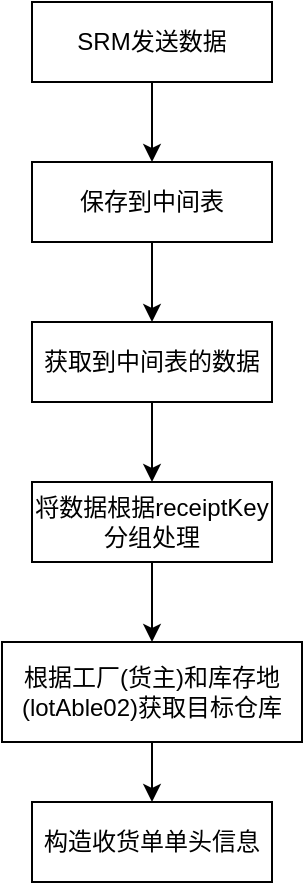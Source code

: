<mxfile version="20.6.0" type="github">
  <diagram id="C5RBs43oDa-KdzZeNtuy" name="Page-1">
    <mxGraphModel dx="829" dy="653" grid="1" gridSize="10" guides="1" tooltips="1" connect="1" arrows="1" fold="1" page="1" pageScale="1" pageWidth="827" pageHeight="1169" math="0" shadow="0">
      <root>
        <mxCell id="WIyWlLk6GJQsqaUBKTNV-0" />
        <mxCell id="WIyWlLk6GJQsqaUBKTNV-1" parent="WIyWlLk6GJQsqaUBKTNV-0" />
        <mxCell id="hfSJZbvPrYXMbz0-JqcR-3" style="edgeStyle=orthogonalEdgeStyle;rounded=0;orthogonalLoop=1;jettySize=auto;html=1;exitX=0.5;exitY=1;exitDx=0;exitDy=0;" edge="1" parent="WIyWlLk6GJQsqaUBKTNV-1" source="hfSJZbvPrYXMbz0-JqcR-0" target="hfSJZbvPrYXMbz0-JqcR-1">
          <mxGeometry relative="1" as="geometry" />
        </mxCell>
        <mxCell id="hfSJZbvPrYXMbz0-JqcR-0" value="SRM发送数据" style="rounded=0;whiteSpace=wrap;html=1;" vertex="1" parent="WIyWlLk6GJQsqaUBKTNV-1">
          <mxGeometry x="340" y="50" width="120" height="40" as="geometry" />
        </mxCell>
        <mxCell id="hfSJZbvPrYXMbz0-JqcR-4" style="edgeStyle=orthogonalEdgeStyle;rounded=0;orthogonalLoop=1;jettySize=auto;html=1;exitX=0.5;exitY=1;exitDx=0;exitDy=0;entryX=0.5;entryY=0;entryDx=0;entryDy=0;" edge="1" parent="WIyWlLk6GJQsqaUBKTNV-1" source="hfSJZbvPrYXMbz0-JqcR-1" target="hfSJZbvPrYXMbz0-JqcR-2">
          <mxGeometry relative="1" as="geometry" />
        </mxCell>
        <mxCell id="hfSJZbvPrYXMbz0-JqcR-1" value="保存到中间表" style="rounded=0;whiteSpace=wrap;html=1;" vertex="1" parent="WIyWlLk6GJQsqaUBKTNV-1">
          <mxGeometry x="340" y="130" width="120" height="40" as="geometry" />
        </mxCell>
        <mxCell id="hfSJZbvPrYXMbz0-JqcR-7" style="edgeStyle=orthogonalEdgeStyle;rounded=0;orthogonalLoop=1;jettySize=auto;html=1;exitX=0.5;exitY=1;exitDx=0;exitDy=0;" edge="1" parent="WIyWlLk6GJQsqaUBKTNV-1" source="hfSJZbvPrYXMbz0-JqcR-2" target="hfSJZbvPrYXMbz0-JqcR-5">
          <mxGeometry relative="1" as="geometry" />
        </mxCell>
        <mxCell id="hfSJZbvPrYXMbz0-JqcR-2" value="获取到中间表的数据" style="rounded=0;whiteSpace=wrap;html=1;" vertex="1" parent="WIyWlLk6GJQsqaUBKTNV-1">
          <mxGeometry x="340" y="210" width="120" height="40" as="geometry" />
        </mxCell>
        <mxCell id="hfSJZbvPrYXMbz0-JqcR-8" style="edgeStyle=orthogonalEdgeStyle;rounded=0;orthogonalLoop=1;jettySize=auto;html=1;exitX=0.5;exitY=1;exitDx=0;exitDy=0;entryX=0.5;entryY=0;entryDx=0;entryDy=0;" edge="1" parent="WIyWlLk6GJQsqaUBKTNV-1" source="hfSJZbvPrYXMbz0-JqcR-5" target="hfSJZbvPrYXMbz0-JqcR-6">
          <mxGeometry relative="1" as="geometry" />
        </mxCell>
        <mxCell id="hfSJZbvPrYXMbz0-JqcR-5" value="将数据根据receiptKey分组处理" style="rounded=0;whiteSpace=wrap;html=1;" vertex="1" parent="WIyWlLk6GJQsqaUBKTNV-1">
          <mxGeometry x="340" y="290" width="120" height="40" as="geometry" />
        </mxCell>
        <mxCell id="hfSJZbvPrYXMbz0-JqcR-10" style="edgeStyle=orthogonalEdgeStyle;rounded=0;orthogonalLoop=1;jettySize=auto;html=1;exitX=0.5;exitY=1;exitDx=0;exitDy=0;entryX=0.5;entryY=0;entryDx=0;entryDy=0;" edge="1" parent="WIyWlLk6GJQsqaUBKTNV-1" source="hfSJZbvPrYXMbz0-JqcR-6" target="hfSJZbvPrYXMbz0-JqcR-9">
          <mxGeometry relative="1" as="geometry" />
        </mxCell>
        <mxCell id="hfSJZbvPrYXMbz0-JqcR-6" value="根据工厂(货主)和库存地(lotAble02)获取目标仓库" style="rounded=0;whiteSpace=wrap;html=1;" vertex="1" parent="WIyWlLk6GJQsqaUBKTNV-1">
          <mxGeometry x="325" y="370" width="150" height="50" as="geometry" />
        </mxCell>
        <mxCell id="hfSJZbvPrYXMbz0-JqcR-9" value="构造收货单单头信息" style="rounded=0;whiteSpace=wrap;html=1;" vertex="1" parent="WIyWlLk6GJQsqaUBKTNV-1">
          <mxGeometry x="340" y="450" width="120" height="40" as="geometry" />
        </mxCell>
      </root>
    </mxGraphModel>
  </diagram>
</mxfile>
